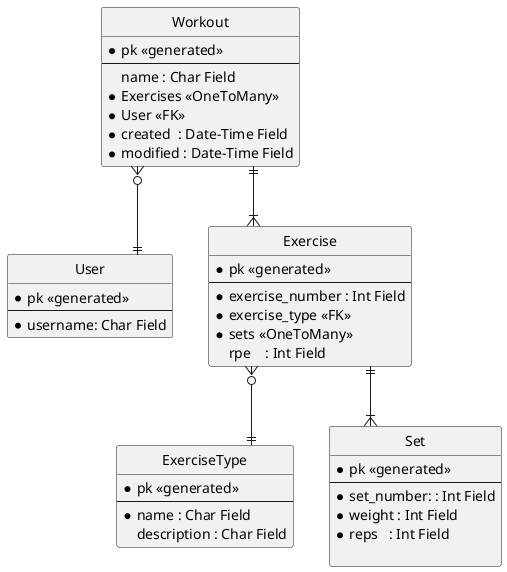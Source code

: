 
@startuml

' hide the spot
hide circle

' avoid problems with angled crows feet
skinparam linetype ortho

entity User {
   * pk <<generated>>
   ---
   * username: Char Field
}

entity Workout {
   * pk <<generated>>
   ---
     name : Char Field
   * Exercises <<OneToMany>>
   * User <<FK>>
   * created  : Date-Time Field
   * modified : Date-Time Field
}

entity Exercise {
   * pk <<generated>>
   ---
   * exercise_number : Int Field
   * exercise_type <<FK>>
   * sets <<OneToMany>>
     rpe    : Int Field
}

entity ExerciseType {
   * pk <<generated>>
   ---
   * name : Char Field
     description : Char Field
}

entity Set {
   * pk <<generated>>
   ---
   * set_number: : Int Field
   * weight : Int Field
   * reps   : Int Field
   
}

' Workout is related to exaxtly one User, User has zero or many workouts
Workout }o--|| User
' Workout is related to one or many Exercise instances and A Exercise is related to exactly one Workout instance 
Workout ||--|{ Exercise
' Exercise has exactly one ExerciseType but ExerciseType can be related to many Exercise instances
Exercise }o--|| ExerciseType
' an Exercise has one or many sets, a Set is only related to one Exercise
Exercise ||--|{ Set
@enduml
